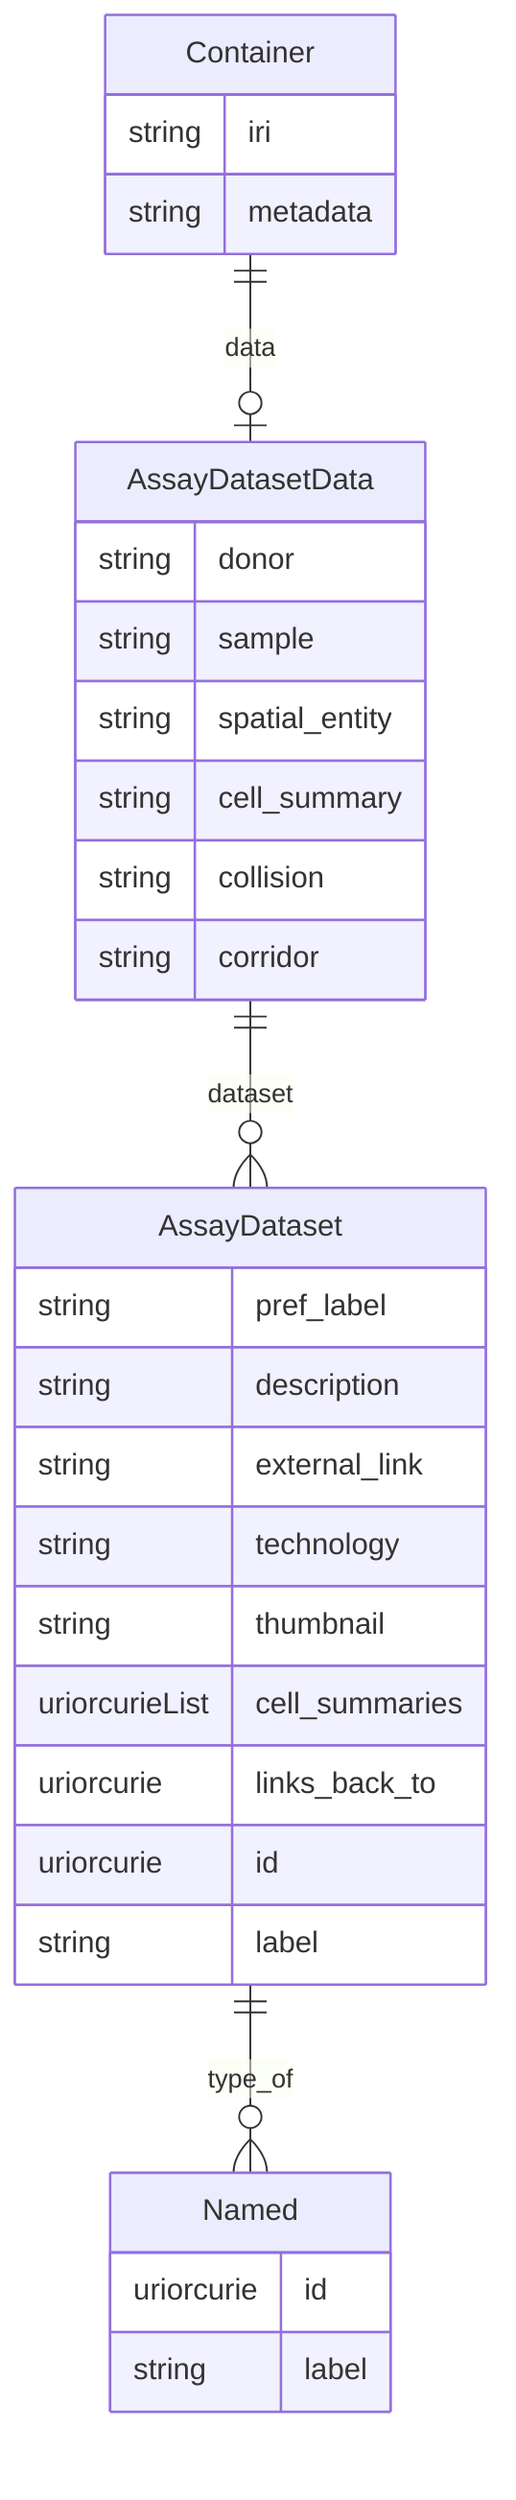 erDiagram
Container {
    string iri  
    string metadata  
}
AssayDatasetData {
    string donor  
    string sample  
    string spatial_entity  
    string cell_summary  
    string collision  
    string corridor  
}
AssayDataset {
    string pref_label  
    string description  
    string external_link  
    string technology  
    string thumbnail  
    uriorcurieList cell_summaries  
    uriorcurie links_back_to  
    uriorcurie id  
    string label  
}
Named {
    uriorcurie id  
    string label  
}

Container ||--|o AssayDatasetData : "data"
AssayDatasetData ||--}o AssayDataset : "dataset"
AssayDataset ||--}o Named : "type_of"